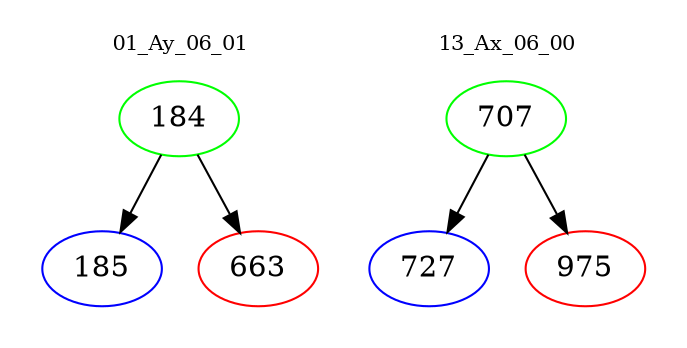 digraph{
subgraph cluster_0 {
color = white
label = "01_Ay_06_01";
fontsize=10;
T0_184 [label="184", color="green"]
T0_184 -> T0_185 [color="black"]
T0_185 [label="185", color="blue"]
T0_184 -> T0_663 [color="black"]
T0_663 [label="663", color="red"]
}
subgraph cluster_1 {
color = white
label = "13_Ax_06_00";
fontsize=10;
T1_707 [label="707", color="green"]
T1_707 -> T1_727 [color="black"]
T1_727 [label="727", color="blue"]
T1_707 -> T1_975 [color="black"]
T1_975 [label="975", color="red"]
}
}
